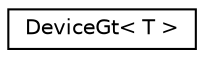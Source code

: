 digraph "Graphical Class Hierarchy"
{
  edge [fontname="Helvetica",fontsize="10",labelfontname="Helvetica",labelfontsize="10"];
  node [fontname="Helvetica",fontsize="10",shape=record];
  rankdir="LR";
  Node0 [label="DeviceGt\< T \>",height=0.2,width=0.4,color="black", fillcolor="white", style="filled",URL="$structDeviceGt.html"];
}
